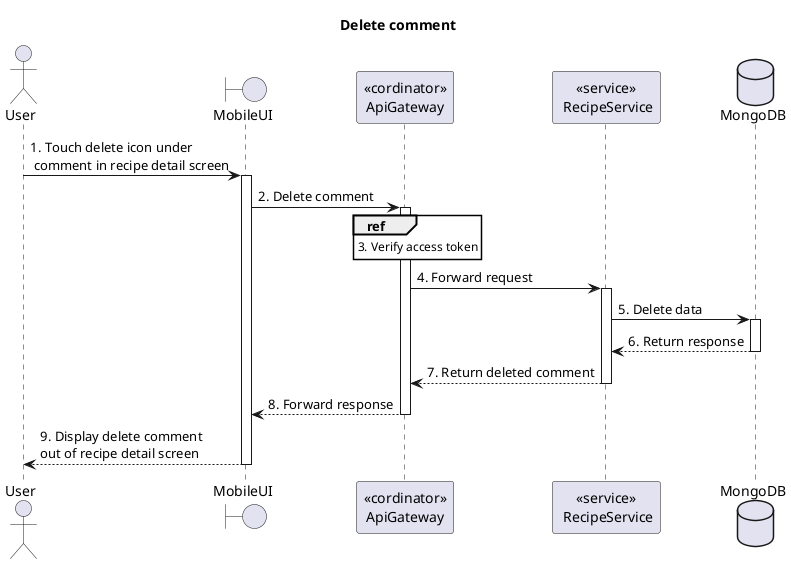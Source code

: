 @startuml Sequence
title "Delete comment"
<style>
  sequenceDiagram {
    reference {
      BackGroundColor white
    }
}
</style>

actor User
boundary MobileUI
participant "<<cordinator>>\nApiGateway" as ApiGateway
participant "<<service>>\n RecipeService" as RecipeService
database MongoDB

User -> MobileUI++: 1. Touch delete icon under\n comment in recipe detail screen

MobileUI -> ApiGateway++: 2. Delete comment

ref over ApiGateway: 3. Verify access token

ApiGateway -> RecipeService++: 4. Forward request

RecipeService -> MongoDB++: 5. Delete data
RecipeService <-- MongoDB--: 6. Return response

ApiGateway <-- RecipeService--: 7. Return deleted comment
MobileUI <-- ApiGateway--: 8. Forward response
User <-- MobileUI--: 9. Display delete comment \nout of recipe detail screen

@enduml
